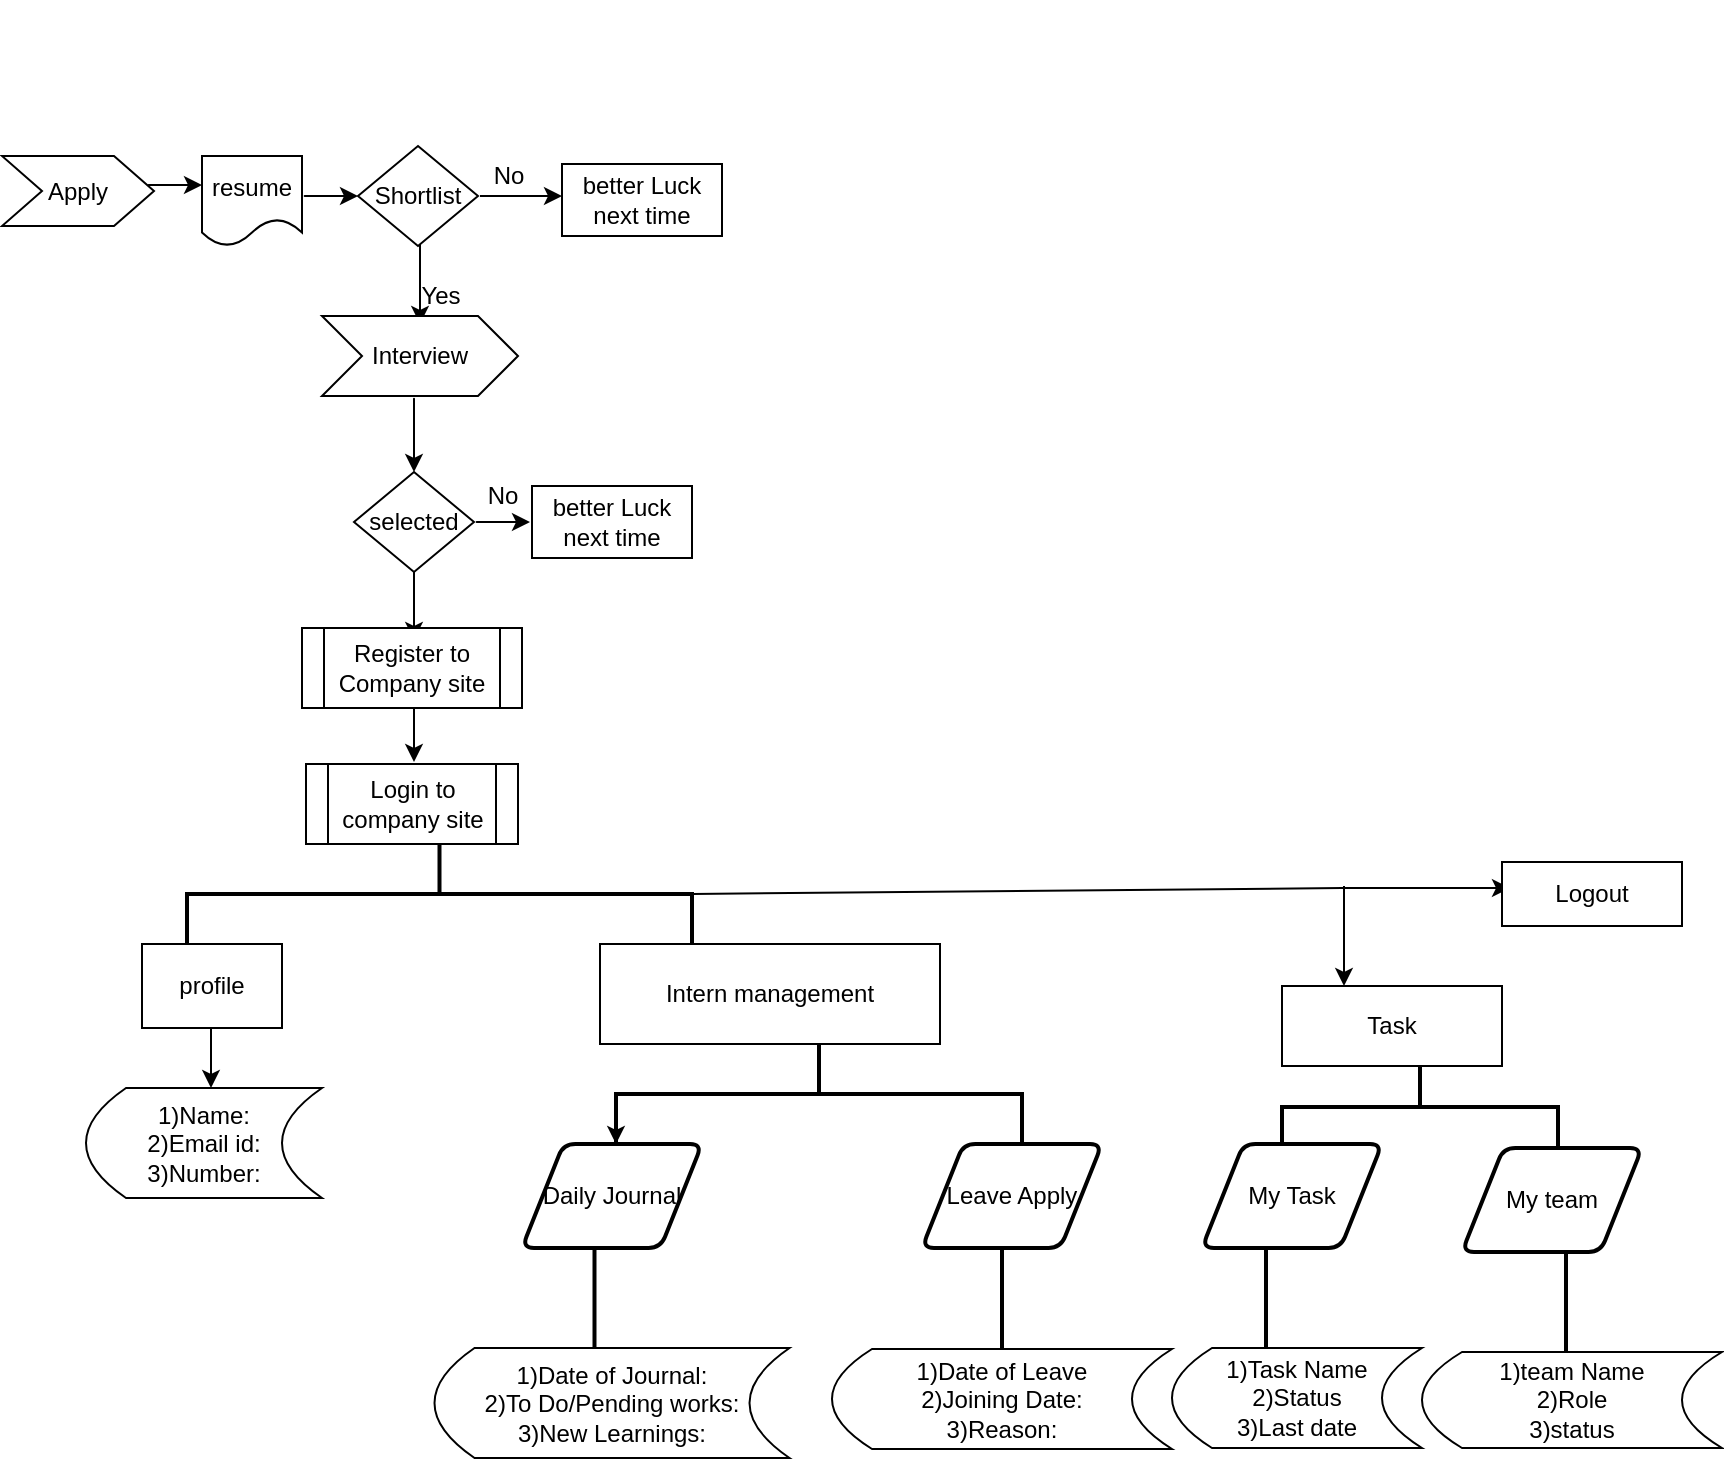 <mxfile version="14.8.5" type="github">
  <diagram id="C5RBs43oDa-KdzZeNtuy" name="Page-1">
    <mxGraphModel dx="782" dy="2774" grid="1" gridSize="10" guides="1" tooltips="1" connect="1" arrows="1" fold="1" page="1" pageScale="1" pageWidth="827" pageHeight="1169" math="0" shadow="0">
      <root>
        <mxCell id="WIyWlLk6GJQsqaUBKTNV-0" />
        <mxCell id="WIyWlLk6GJQsqaUBKTNV-1" parent="WIyWlLk6GJQsqaUBKTNV-0" />
        <mxCell id="tUJuFMsvnJK1FjJ6EW7x-11" value="" style="endArrow=classic;html=1;" parent="WIyWlLk6GJQsqaUBKTNV-1" edge="1">
          <mxGeometry width="50" height="50" relative="1" as="geometry">
            <mxPoint x="110" y="-1171.5" as="sourcePoint" />
            <mxPoint x="130" y="-1171.5" as="targetPoint" />
            <Array as="points">
              <mxPoint x="100" y="-1171.5" />
            </Array>
          </mxGeometry>
        </mxCell>
        <mxCell id="tUJuFMsvnJK1FjJ6EW7x-12" value="&lt;br&gt;&lt;br&gt;&lt;br&gt;&lt;br&gt;&lt;br&gt;&lt;br&gt;resume&lt;br&gt;&lt;br&gt;&lt;br&gt;&lt;br&gt;&lt;br&gt;&lt;br&gt;&lt;br&gt;" style="shape=document;whiteSpace=wrap;html=1;boundedLbl=1;" parent="WIyWlLk6GJQsqaUBKTNV-1" vertex="1">
          <mxGeometry x="130" y="-1186" width="50" height="45" as="geometry" />
        </mxCell>
        <mxCell id="tUJuFMsvnJK1FjJ6EW7x-14" value="" style="endArrow=classic;html=1;" parent="WIyWlLk6GJQsqaUBKTNV-1" edge="1">
          <mxGeometry width="50" height="50" relative="1" as="geometry">
            <mxPoint x="188" y="-1166" as="sourcePoint" />
            <mxPoint x="208" y="-1166" as="targetPoint" />
            <Array as="points">
              <mxPoint x="178" y="-1166" />
            </Array>
          </mxGeometry>
        </mxCell>
        <mxCell id="tUJuFMsvnJK1FjJ6EW7x-15" value="Shortlist" style="rhombus;whiteSpace=wrap;html=1;" parent="WIyWlLk6GJQsqaUBKTNV-1" vertex="1">
          <mxGeometry x="208" y="-1191" width="60" height="50" as="geometry" />
        </mxCell>
        <mxCell id="tUJuFMsvnJK1FjJ6EW7x-20" value="" style="endArrow=classic;html=1;exitX=1;exitY=0.5;exitDx=0;exitDy=0;" parent="WIyWlLk6GJQsqaUBKTNV-1" edge="1">
          <mxGeometry width="50" height="50" relative="1" as="geometry">
            <mxPoint x="269" y="-1166" as="sourcePoint" />
            <mxPoint x="310" y="-1166" as="targetPoint" />
          </mxGeometry>
        </mxCell>
        <mxCell id="tUJuFMsvnJK1FjJ6EW7x-21" value="" style="endArrow=classic;html=1;exitX=1;exitY=0.5;exitDx=0;exitDy=0;" parent="WIyWlLk6GJQsqaUBKTNV-1" edge="1">
          <mxGeometry width="50" height="50" relative="1" as="geometry">
            <mxPoint x="239" y="-1142" as="sourcePoint" />
            <mxPoint x="239" y="-1102" as="targetPoint" />
          </mxGeometry>
        </mxCell>
        <mxCell id="tUJuFMsvnJK1FjJ6EW7x-24" value="" style="endArrow=classic;html=1;" parent="WIyWlLk6GJQsqaUBKTNV-1" edge="1">
          <mxGeometry width="50" height="50" relative="1" as="geometry">
            <mxPoint x="236" y="-1058" as="sourcePoint" />
            <mxPoint x="236" y="-1028" as="targetPoint" />
            <Array as="points">
              <mxPoint x="236" y="-1068" />
              <mxPoint x="236" y="-1038" />
            </Array>
          </mxGeometry>
        </mxCell>
        <mxCell id="tUJuFMsvnJK1FjJ6EW7x-25" value="selected" style="rhombus;whiteSpace=wrap;html=1;" parent="WIyWlLk6GJQsqaUBKTNV-1" vertex="1">
          <mxGeometry x="206" y="-1028" width="60" height="50" as="geometry" />
        </mxCell>
        <mxCell id="tUJuFMsvnJK1FjJ6EW7x-26" value="better Luck next time" style="rounded=0;whiteSpace=wrap;html=1;" parent="WIyWlLk6GJQsqaUBKTNV-1" vertex="1">
          <mxGeometry x="310" y="-1182" width="80" height="36" as="geometry" />
        </mxCell>
        <mxCell id="tUJuFMsvnJK1FjJ6EW7x-28" value="No" style="text;html=1;align=center;verticalAlign=middle;resizable=0;points=[];autosize=1;strokeColor=none;" parent="WIyWlLk6GJQsqaUBKTNV-1" vertex="1">
          <mxGeometry x="268" y="-1186" width="30" height="20" as="geometry" />
        </mxCell>
        <mxCell id="tUJuFMsvnJK1FjJ6EW7x-29" value="Yes" style="text;html=1;align=center;verticalAlign=middle;resizable=0;points=[];autosize=1;strokeColor=none;" parent="WIyWlLk6GJQsqaUBKTNV-1" vertex="1">
          <mxGeometry x="233.75" y="-1126" width="30" height="20" as="geometry" />
        </mxCell>
        <mxCell id="tUJuFMsvnJK1FjJ6EW7x-30" value="" style="endArrow=classic;html=1;" parent="WIyWlLk6GJQsqaUBKTNV-1" edge="1">
          <mxGeometry width="50" height="50" relative="1" as="geometry">
            <mxPoint x="274" y="-1003" as="sourcePoint" />
            <mxPoint x="294" y="-1003" as="targetPoint" />
            <Array as="points">
              <mxPoint x="264" y="-1003" />
            </Array>
          </mxGeometry>
        </mxCell>
        <mxCell id="tUJuFMsvnJK1FjJ6EW7x-31" value="No" style="text;html=1;align=center;verticalAlign=middle;resizable=0;points=[];autosize=1;strokeColor=none;" parent="WIyWlLk6GJQsqaUBKTNV-1" vertex="1">
          <mxGeometry x="265" y="-1026" width="30" height="20" as="geometry" />
        </mxCell>
        <mxCell id="tUJuFMsvnJK1FjJ6EW7x-32" value="better Luck next time" style="rounded=0;whiteSpace=wrap;html=1;" parent="WIyWlLk6GJQsqaUBKTNV-1" vertex="1">
          <mxGeometry x="295" y="-1021" width="80" height="36" as="geometry" />
        </mxCell>
        <mxCell id="tUJuFMsvnJK1FjJ6EW7x-34" value="" style="endArrow=classic;html=1;" parent="WIyWlLk6GJQsqaUBKTNV-1" edge="1">
          <mxGeometry width="50" height="50" relative="1" as="geometry">
            <mxPoint x="236" y="-913" as="sourcePoint" />
            <mxPoint x="236" y="-883" as="targetPoint" />
            <Array as="points">
              <mxPoint x="236" y="-913" />
              <mxPoint x="236" y="-903" />
            </Array>
          </mxGeometry>
        </mxCell>
        <mxCell id="tUJuFMsvnJK1FjJ6EW7x-35" value="Apply" style="shape=step;perimeter=stepPerimeter;whiteSpace=wrap;html=1;fixedSize=1;" parent="WIyWlLk6GJQsqaUBKTNV-1" vertex="1">
          <mxGeometry x="30" y="-1186" width="76" height="35" as="geometry" />
        </mxCell>
        <mxCell id="tUJuFMsvnJK1FjJ6EW7x-36" value="Interview" style="shape=step;perimeter=stepPerimeter;whiteSpace=wrap;html=1;fixedSize=1;" parent="WIyWlLk6GJQsqaUBKTNV-1" vertex="1">
          <mxGeometry x="190" y="-1106" width="98" height="40" as="geometry" />
        </mxCell>
        <mxCell id="tUJuFMsvnJK1FjJ6EW7x-37" value="Login to company site" style="shape=process;whiteSpace=wrap;html=1;backgroundOutline=1;" parent="WIyWlLk6GJQsqaUBKTNV-1" vertex="1">
          <mxGeometry x="182" y="-882" width="106" height="40" as="geometry" />
        </mxCell>
        <mxCell id="tUJuFMsvnJK1FjJ6EW7x-40" value="Intern management" style="rounded=0;whiteSpace=wrap;html=1;" parent="WIyWlLk6GJQsqaUBKTNV-1" vertex="1">
          <mxGeometry x="329" y="-792" width="170" height="50" as="geometry" />
        </mxCell>
        <mxCell id="tUJuFMsvnJK1FjJ6EW7x-41" value="" style="strokeWidth=2;html=1;shape=mxgraph.flowchart.annotation_2;align=left;labelPosition=right;pointerEvents=1;direction=south;" parent="WIyWlLk6GJQsqaUBKTNV-1" vertex="1">
          <mxGeometry x="337" y="-742" width="203" height="50" as="geometry" />
        </mxCell>
        <mxCell id="tUJuFMsvnJK1FjJ6EW7x-42" value="Daily Journal" style="shape=parallelogram;html=1;strokeWidth=2;perimeter=parallelogramPerimeter;whiteSpace=wrap;rounded=1;arcSize=12;size=0.23;" parent="WIyWlLk6GJQsqaUBKTNV-1" vertex="1">
          <mxGeometry x="290" y="-692" width="90" height="52" as="geometry" />
        </mxCell>
        <mxCell id="tUJuFMsvnJK1FjJ6EW7x-43" value="Leave Apply" style="shape=parallelogram;html=1;strokeWidth=2;perimeter=parallelogramPerimeter;whiteSpace=wrap;rounded=1;arcSize=12;size=0.23;" parent="WIyWlLk6GJQsqaUBKTNV-1" vertex="1">
          <mxGeometry x="490" y="-692" width="90" height="52" as="geometry" />
        </mxCell>
        <mxCell id="tUJuFMsvnJK1FjJ6EW7x-44" style="edgeStyle=orthogonalEdgeStyle;rounded=0;orthogonalLoop=1;jettySize=auto;html=1;exitX=0.5;exitY=1;exitDx=0;exitDy=0;exitPerimeter=0;entryX=1;entryY=1;entryDx=0;entryDy=0;entryPerimeter=0;" parent="WIyWlLk6GJQsqaUBKTNV-1" source="tUJuFMsvnJK1FjJ6EW7x-41" target="tUJuFMsvnJK1FjJ6EW7x-41" edge="1">
          <mxGeometry relative="1" as="geometry" />
        </mxCell>
        <mxCell id="tUJuFMsvnJK1FjJ6EW7x-45" value="" style="line;strokeWidth=2;direction=south;html=1;fontFamily=Helvetica;fontSize=12;fontColor=#000000;align=left;strokeColor=#000000;fillColor=#ffffff;" parent="WIyWlLk6GJQsqaUBKTNV-1" vertex="1">
          <mxGeometry x="455" y="-640" width="150" height="50" as="geometry" />
        </mxCell>
        <mxCell id="tUJuFMsvnJK1FjJ6EW7x-46" value="1)Date of Leave&lt;br&gt;2)Joining Date:&lt;br&gt;3)Reason:" style="shape=dataStorage;whiteSpace=wrap;html=1;fixedSize=1;" parent="WIyWlLk6GJQsqaUBKTNV-1" vertex="1">
          <mxGeometry x="445" y="-589.5" width="170" height="50" as="geometry" />
        </mxCell>
        <mxCell id="tUJuFMsvnJK1FjJ6EW7x-47" value="1)Date of Journal:&lt;br&gt;2)To Do/Pending works:&lt;br&gt;3)New Learnings:" style="shape=dataStorage;whiteSpace=wrap;html=1;fixedSize=1;" parent="WIyWlLk6GJQsqaUBKTNV-1" vertex="1">
          <mxGeometry x="246.25" y="-590" width="177.5" height="55" as="geometry" />
        </mxCell>
        <mxCell id="tUJuFMsvnJK1FjJ6EW7x-48" value="" style="line;strokeWidth=2;direction=south;html=1;fontFamily=Helvetica;fontSize=12;fontColor=#000000;align=left;strokeColor=#000000;fillColor=#ffffff;" parent="WIyWlLk6GJQsqaUBKTNV-1" vertex="1">
          <mxGeometry x="251.25" y="-640" width="150" height="50" as="geometry" />
        </mxCell>
        <mxCell id="tUJuFMsvnJK1FjJ6EW7x-53" value="" style="edgeStyle=none;rounded=0;orthogonalLoop=1;jettySize=auto;html=1;" parent="WIyWlLk6GJQsqaUBKTNV-1" source="tUJuFMsvnJK1FjJ6EW7x-49" target="tUJuFMsvnJK1FjJ6EW7x-40" edge="1">
          <mxGeometry relative="1" as="geometry" />
        </mxCell>
        <mxCell id="tUJuFMsvnJK1FjJ6EW7x-49" value="" style="strokeWidth=2;html=1;shape=mxgraph.flowchart.annotation_2;align=left;labelPosition=right;pointerEvents=1;direction=south;" parent="WIyWlLk6GJQsqaUBKTNV-1" vertex="1">
          <mxGeometry x="122.5" y="-842" width="252.5" height="50" as="geometry" />
        </mxCell>
        <mxCell id="tUJuFMsvnJK1FjJ6EW7x-50" value="profile" style="rounded=0;whiteSpace=wrap;html=1;" parent="WIyWlLk6GJQsqaUBKTNV-1" vertex="1">
          <mxGeometry x="100" y="-792" width="70" height="42" as="geometry" />
        </mxCell>
        <mxCell id="tUJuFMsvnJK1FjJ6EW7x-51" value="" style="endArrow=classic;html=1;" parent="WIyWlLk6GJQsqaUBKTNV-1" edge="1">
          <mxGeometry width="50" height="50" relative="1" as="geometry">
            <mxPoint x="134.5" y="-750" as="sourcePoint" />
            <mxPoint x="134.5" y="-720" as="targetPoint" />
            <Array as="points">
              <mxPoint x="134.5" y="-750" />
            </Array>
          </mxGeometry>
        </mxCell>
        <mxCell id="tUJuFMsvnJK1FjJ6EW7x-52" value="1)Name:&lt;br&gt;2)Email id:&lt;br&gt;3)Number:" style="shape=dataStorage;whiteSpace=wrap;html=1;fixedSize=1;" parent="WIyWlLk6GJQsqaUBKTNV-1" vertex="1">
          <mxGeometry x="72" y="-720" width="118" height="55" as="geometry" />
        </mxCell>
        <mxCell id="tUJuFMsvnJK1FjJ6EW7x-55" value="" style="endArrow=none;html=1;exitX=0.5;exitY=0;exitDx=0;exitDy=0;exitPerimeter=0;" parent="WIyWlLk6GJQsqaUBKTNV-1" source="tUJuFMsvnJK1FjJ6EW7x-49" edge="1">
          <mxGeometry width="50" height="50" relative="1" as="geometry">
            <mxPoint x="390" y="-800" as="sourcePoint" />
            <mxPoint x="700" y="-820" as="targetPoint" />
          </mxGeometry>
        </mxCell>
        <mxCell id="tUJuFMsvnJK1FjJ6EW7x-56" value="" style="endArrow=classic;html=1;" parent="WIyWlLk6GJQsqaUBKTNV-1" edge="1">
          <mxGeometry width="50" height="50" relative="1" as="geometry">
            <mxPoint x="701" y="-821" as="sourcePoint" />
            <mxPoint x="701" y="-771" as="targetPoint" />
            <Array as="points">
              <mxPoint x="701" y="-811" />
            </Array>
          </mxGeometry>
        </mxCell>
        <mxCell id="tUJuFMsvnJK1FjJ6EW7x-57" value="Task" style="rounded=0;whiteSpace=wrap;html=1;" parent="WIyWlLk6GJQsqaUBKTNV-1" vertex="1">
          <mxGeometry x="670" y="-771" width="110" height="40" as="geometry" />
        </mxCell>
        <mxCell id="tUJuFMsvnJK1FjJ6EW7x-58" value="" style="strokeWidth=2;html=1;shape=mxgraph.flowchart.annotation_2;align=left;labelPosition=right;pointerEvents=1;direction=south;" parent="WIyWlLk6GJQsqaUBKTNV-1" vertex="1">
          <mxGeometry x="670" y="-731" width="138" height="41" as="geometry" />
        </mxCell>
        <mxCell id="tUJuFMsvnJK1FjJ6EW7x-59" value="My Task" style="shape=parallelogram;html=1;strokeWidth=2;perimeter=parallelogramPerimeter;whiteSpace=wrap;rounded=1;arcSize=12;size=0.23;" parent="WIyWlLk6GJQsqaUBKTNV-1" vertex="1">
          <mxGeometry x="630" y="-692" width="90" height="52" as="geometry" />
        </mxCell>
        <mxCell id="tUJuFMsvnJK1FjJ6EW7x-61" value="My team" style="shape=parallelogram;html=1;strokeWidth=2;perimeter=parallelogramPerimeter;whiteSpace=wrap;rounded=1;arcSize=12;size=0.23;" parent="WIyWlLk6GJQsqaUBKTNV-1" vertex="1">
          <mxGeometry x="760" y="-690" width="90" height="52" as="geometry" />
        </mxCell>
        <mxCell id="tUJuFMsvnJK1FjJ6EW7x-62" value="" style="line;strokeWidth=2;direction=south;html=1;fontFamily=Helvetica;fontSize=12;fontColor=#000000;align=left;strokeColor=#000000;fillColor=#ffffff;" parent="WIyWlLk6GJQsqaUBKTNV-1" vertex="1">
          <mxGeometry x="587" y="-640" width="150" height="50" as="geometry" />
        </mxCell>
        <mxCell id="tUJuFMsvnJK1FjJ6EW7x-63" value="1)Task Name&lt;br&gt;2)Status&lt;br&gt;3)Last date" style="shape=dataStorage;whiteSpace=wrap;html=1;fixedSize=1;" parent="WIyWlLk6GJQsqaUBKTNV-1" vertex="1">
          <mxGeometry x="615" y="-590" width="125" height="50" as="geometry" />
        </mxCell>
        <mxCell id="tUJuFMsvnJK1FjJ6EW7x-64" value="1)team Name&lt;br&gt;2)Role&lt;br&gt;3)status" style="shape=dataStorage;whiteSpace=wrap;html=1;fixedSize=1;" parent="WIyWlLk6GJQsqaUBKTNV-1" vertex="1">
          <mxGeometry x="740" y="-588" width="150" height="48" as="geometry" />
        </mxCell>
        <mxCell id="tUJuFMsvnJK1FjJ6EW7x-65" value="" style="line;strokeWidth=2;direction=south;html=1;fontFamily=Helvetica;fontSize=12;fontColor=#000000;align=left;strokeColor=#000000;fillColor=#ffffff;" parent="WIyWlLk6GJQsqaUBKTNV-1" vertex="1">
          <mxGeometry x="737" y="-638" width="150" height="50" as="geometry" />
        </mxCell>
        <mxCell id="tUJuFMsvnJK1FjJ6EW7x-66" value="" style="endArrow=classic;html=1;" parent="WIyWlLk6GJQsqaUBKTNV-1" edge="1">
          <mxGeometry width="50" height="50" relative="1" as="geometry">
            <mxPoint x="714" y="-820" as="sourcePoint" />
            <mxPoint x="784" y="-820" as="targetPoint" />
            <Array as="points">
              <mxPoint x="694" y="-820" />
            </Array>
          </mxGeometry>
        </mxCell>
        <mxCell id="tUJuFMsvnJK1FjJ6EW7x-67" value="Logout" style="rounded=0;whiteSpace=wrap;html=1;" parent="WIyWlLk6GJQsqaUBKTNV-1" vertex="1">
          <mxGeometry x="780" y="-833" width="90" height="32" as="geometry" />
        </mxCell>
        <mxCell id="JbK7AmGBHawaPz5b6zhT-0" value="" style="endArrow=classic;html=1;exitX=0.5;exitY=1;exitDx=0;exitDy=0;" edge="1" parent="WIyWlLk6GJQsqaUBKTNV-1" source="tUJuFMsvnJK1FjJ6EW7x-25">
          <mxGeometry width="50" height="50" relative="1" as="geometry">
            <mxPoint x="220" y="-920" as="sourcePoint" />
            <mxPoint x="236" y="-944" as="targetPoint" />
          </mxGeometry>
        </mxCell>
        <mxCell id="JbK7AmGBHawaPz5b6zhT-1" value="Register to Company site" style="shape=process;whiteSpace=wrap;html=1;backgroundOutline=1;" vertex="1" parent="WIyWlLk6GJQsqaUBKTNV-1">
          <mxGeometry x="180" y="-950" width="110" height="40" as="geometry" />
        </mxCell>
      </root>
    </mxGraphModel>
  </diagram>
</mxfile>
